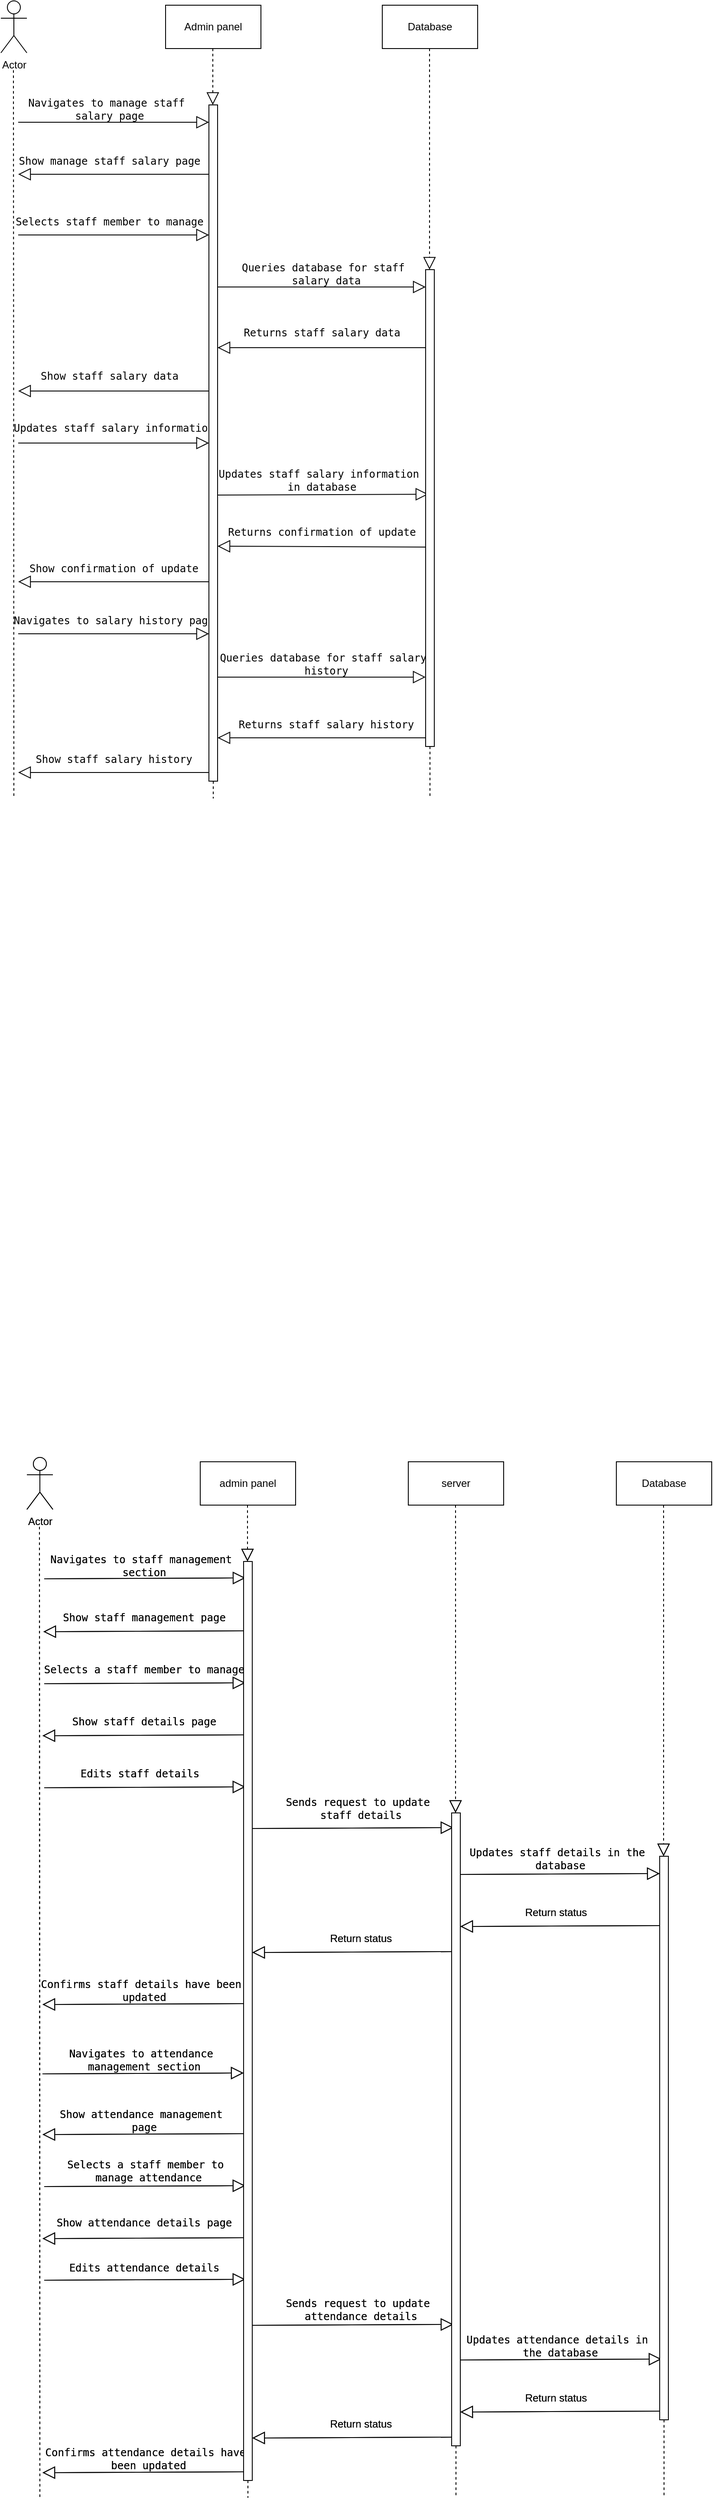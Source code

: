 <mxfile version="21.2.9" type="github">
  <diagram name="Page-1" id="ZU61pW85Vs68K8lzghGT">
    <mxGraphModel dx="955" dy="2256" grid="1" gridSize="10" guides="1" tooltips="1" connect="1" arrows="1" fold="1" page="1" pageScale="1" pageWidth="1100" pageHeight="1700" math="0" shadow="0">
      <root>
        <mxCell id="0" />
        <mxCell id="1" parent="0" />
        <mxCell id="4tsxPiN9Ej_s7Ec1uIhf-1" value="Actor" style="shape=umlActor;verticalLabelPosition=bottom;verticalAlign=top;html=1;outlineConnect=0;" vertex="1" parent="1">
          <mxGeometry x="120" y="40" width="30" height="60" as="geometry" />
        </mxCell>
        <mxCell id="4tsxPiN9Ej_s7Ec1uIhf-2" value="server" style="html=1;whiteSpace=wrap;" vertex="1" parent="1">
          <mxGeometry x="560" y="45" width="110" height="50" as="geometry" />
        </mxCell>
        <mxCell id="4tsxPiN9Ej_s7Ec1uIhf-3" value="admin panel" style="html=1;whiteSpace=wrap;" vertex="1" parent="1">
          <mxGeometry x="320" y="45" width="110" height="50" as="geometry" />
        </mxCell>
        <mxCell id="4tsxPiN9Ej_s7Ec1uIhf-4" value="" style="endArrow=none;dashed=1;endFill=0;endSize=12;html=1;rounded=0;" edge="1" parent="1">
          <mxGeometry width="160" relative="1" as="geometry">
            <mxPoint x="134.5" y="120" as="sourcePoint" />
            <mxPoint x="135" y="1240" as="targetPoint" />
          </mxGeometry>
        </mxCell>
        <mxCell id="4tsxPiN9Ej_s7Ec1uIhf-5" value="" style="endArrow=none;dashed=1;endFill=0;endSize=12;html=1;rounded=0;" edge="1" parent="1" source="4tsxPiN9Ej_s7Ec1uIhf-50">
          <mxGeometry width="160" relative="1" as="geometry">
            <mxPoint x="374.5" y="95" as="sourcePoint" />
            <mxPoint x="375" y="1240" as="targetPoint" />
          </mxGeometry>
        </mxCell>
        <mxCell id="4tsxPiN9Ej_s7Ec1uIhf-6" value="" style="endArrow=none;dashed=1;endFill=0;endSize=12;html=1;rounded=0;" edge="1" parent="1" source="4tsxPiN9Ej_s7Ec1uIhf-52">
          <mxGeometry width="160" relative="1" as="geometry">
            <mxPoint x="614.5" y="95" as="sourcePoint" />
            <mxPoint x="615" y="1240" as="targetPoint" />
          </mxGeometry>
        </mxCell>
        <mxCell id="4tsxPiN9Ej_s7Ec1uIhf-7" value="&lt;pre&gt;&lt;code class=&quot;!whitespace-pre hljs language-rust&quot;&gt;Navigates to staff management &lt;br&gt;section&lt;/code&gt;&lt;/pre&gt;" style="text;html=1;align=center;verticalAlign=middle;resizable=0;points=[];autosize=1;strokeColor=none;fillColor=none;" vertex="1" parent="1">
          <mxGeometry x="140" y="130" width="230" height="70" as="geometry" />
        </mxCell>
        <mxCell id="4tsxPiN9Ej_s7Ec1uIhf-8" value="Database" style="html=1;whiteSpace=wrap;" vertex="1" parent="1">
          <mxGeometry x="800" y="45" width="110" height="50" as="geometry" />
        </mxCell>
        <mxCell id="4tsxPiN9Ej_s7Ec1uIhf-9" value="" style="endArrow=none;dashed=1;endFill=0;endSize=12;html=1;rounded=0;" edge="1" parent="1" source="4tsxPiN9Ej_s7Ec1uIhf-54">
          <mxGeometry width="160" relative="1" as="geometry">
            <mxPoint x="854.5" y="95" as="sourcePoint" />
            <mxPoint x="855" y="1240" as="targetPoint" />
          </mxGeometry>
        </mxCell>
        <mxCell id="4tsxPiN9Ej_s7Ec1uIhf-10" value="&lt;pre&gt;&lt;code class=&quot;!whitespace-pre hljs language-rust&quot;&gt;Show staff management page&lt;/code&gt;&lt;/pre&gt;" style="text;html=1;align=center;verticalAlign=middle;resizable=0;points=[];autosize=1;strokeColor=none;fillColor=none;" vertex="1" parent="1">
          <mxGeometry x="150" y="200" width="210" height="50" as="geometry" />
        </mxCell>
        <mxCell id="4tsxPiN9Ej_s7Ec1uIhf-11" value="&lt;pre&gt;&lt;code class=&quot;!whitespace-pre hljs language-rust&quot;&gt;Selects a staff member to manage&lt;/code&gt;&lt;/pre&gt;" style="text;html=1;align=center;verticalAlign=middle;resizable=0;points=[];autosize=1;strokeColor=none;fillColor=none;" vertex="1" parent="1">
          <mxGeometry x="130" y="260" width="250" height="50" as="geometry" />
        </mxCell>
        <mxCell id="4tsxPiN9Ej_s7Ec1uIhf-12" value="&lt;pre&gt;&lt;code class=&quot;!whitespace-pre hljs language-rust&quot;&gt;Show staff details page&lt;/code&gt;&lt;/pre&gt;" style="text;html=1;align=center;verticalAlign=middle;resizable=0;points=[];autosize=1;strokeColor=none;fillColor=none;" vertex="1" parent="1">
          <mxGeometry x="165" y="320" width="180" height="50" as="geometry" />
        </mxCell>
        <mxCell id="4tsxPiN9Ej_s7Ec1uIhf-13" value="&lt;pre&gt;&lt;code class=&quot;!whitespace-pre hljs language-rust&quot;&gt;Edits staff details&lt;/code&gt;&lt;/pre&gt;" style="text;html=1;align=center;verticalAlign=middle;resizable=0;points=[];autosize=1;strokeColor=none;fillColor=none;" vertex="1" parent="1">
          <mxGeometry x="170" y="380" width="160" height="50" as="geometry" />
        </mxCell>
        <mxCell id="4tsxPiN9Ej_s7Ec1uIhf-14" value="&lt;pre&gt;&lt;code class=&quot;!whitespace-pre hljs language-rust&quot;&gt;Sends request to update &lt;br&gt;staff details&lt;/code&gt;&lt;/pre&gt;" style="text;html=1;align=center;verticalAlign=middle;resizable=0;points=[];autosize=1;strokeColor=none;fillColor=none;" vertex="1" parent="1">
          <mxGeometry x="410" y="410" width="190" height="70" as="geometry" />
        </mxCell>
        <mxCell id="4tsxPiN9Ej_s7Ec1uIhf-15" value="&lt;pre&gt;&lt;code class=&quot;!whitespace-pre hljs language-rust&quot;&gt;Updates staff details in the &lt;br&gt;database&lt;/code&gt;&lt;/pre&gt;" style="text;html=1;align=center;verticalAlign=middle;resizable=0;points=[];autosize=1;strokeColor=none;fillColor=none;" vertex="1" parent="1">
          <mxGeometry x="620" y="468" width="230" height="70" as="geometry" />
        </mxCell>
        <mxCell id="4tsxPiN9Ej_s7Ec1uIhf-16" value="&lt;div&gt;Return status&lt;/div&gt;" style="text;html=1;align=center;verticalAlign=middle;resizable=0;points=[];autosize=1;strokeColor=none;fillColor=none;" vertex="1" parent="1">
          <mxGeometry x="680" y="550" width="100" height="30" as="geometry" />
        </mxCell>
        <mxCell id="4tsxPiN9Ej_s7Ec1uIhf-17" value="Return status" style="text;html=1;align=center;verticalAlign=middle;resizable=0;points=[];autosize=1;strokeColor=none;fillColor=none;" vertex="1" parent="1">
          <mxGeometry x="455" y="580" width="100" height="30" as="geometry" />
        </mxCell>
        <mxCell id="4tsxPiN9Ej_s7Ec1uIhf-18" value="&lt;pre&gt;&lt;code class=&quot;!whitespace-pre hljs language-rust&quot;&gt;Confirms staff details have been &lt;br&gt;updated&lt;/code&gt;&lt;/pre&gt;" style="text;html=1;align=center;verticalAlign=middle;resizable=0;points=[];autosize=1;strokeColor=none;fillColor=none;" vertex="1" parent="1">
          <mxGeometry x="130" y="620" width="250" height="70" as="geometry" />
        </mxCell>
        <mxCell id="4tsxPiN9Ej_s7Ec1uIhf-19" value="&lt;pre&gt;&lt;code class=&quot;!whitespace-pre hljs language-rust&quot;&gt;Navigates to attendance &lt;br&gt;management section&lt;/code&gt;&lt;/pre&gt;" style="text;html=1;align=center;verticalAlign=middle;resizable=0;points=[];autosize=1;strokeColor=none;fillColor=none;" vertex="1" parent="1">
          <mxGeometry x="160" y="700" width="190" height="70" as="geometry" />
        </mxCell>
        <mxCell id="4tsxPiN9Ej_s7Ec1uIhf-21" value="&lt;pre&gt;&lt;code class=&quot;!whitespace-pre hljs language-rust&quot;&gt;Show attendance management &lt;br&gt;page&lt;/code&gt;&lt;/pre&gt;" style="text;html=1;align=center;verticalAlign=middle;resizable=0;points=[];autosize=1;strokeColor=none;fillColor=none;" vertex="1" parent="1">
          <mxGeometry x="150" y="770" width="210" height="70" as="geometry" />
        </mxCell>
        <mxCell id="4tsxPiN9Ej_s7Ec1uIhf-22" value="&lt;pre&gt;&lt;code class=&quot;!whitespace-pre hljs language-rust&quot;&gt;Selects a staff member to &lt;br&gt;manage attendance&lt;/code&gt;&lt;/pre&gt;" style="text;html=1;align=center;verticalAlign=middle;resizable=0;points=[];autosize=1;strokeColor=none;fillColor=none;" vertex="1" parent="1">
          <mxGeometry x="155" y="828" width="210" height="70" as="geometry" />
        </mxCell>
        <mxCell id="4tsxPiN9Ej_s7Ec1uIhf-23" value="&lt;pre&gt;&lt;code class=&quot;!whitespace-pre hljs language-rust&quot;&gt;Show attendance details page&lt;/code&gt;&lt;/pre&gt;" style="text;html=1;align=center;verticalAlign=middle;resizable=0;points=[];autosize=1;strokeColor=none;fillColor=none;" vertex="1" parent="1">
          <mxGeometry x="145" y="898" width="220" height="50" as="geometry" />
        </mxCell>
        <mxCell id="4tsxPiN9Ej_s7Ec1uIhf-24" value="&lt;pre&gt;&lt;code class=&quot;!whitespace-pre hljs language-rust&quot;&gt;Edits attendance details&lt;/code&gt;&lt;/pre&gt;" style="text;html=1;align=center;verticalAlign=middle;resizable=0;points=[];autosize=1;strokeColor=none;fillColor=none;" vertex="1" parent="1">
          <mxGeometry x="160" y="950" width="190" height="50" as="geometry" />
        </mxCell>
        <mxCell id="4tsxPiN9Ej_s7Ec1uIhf-25" value="&lt;pre&gt;&lt;code class=&quot;!whitespace-pre hljs language-rust&quot;&gt;Sends request to update &lt;br&gt;attendance details&lt;/code&gt;&lt;/pre&gt;" style="text;html=1;align=center;verticalAlign=middle;resizable=0;points=[];autosize=1;strokeColor=none;fillColor=none;" vertex="1" parent="1">
          <mxGeometry x="410" y="988" width="190" height="70" as="geometry" />
        </mxCell>
        <mxCell id="4tsxPiN9Ej_s7Ec1uIhf-26" value="&lt;pre&gt;&lt;code class=&quot;!whitespace-pre hljs language-rust&quot;&gt;Updates attendance details in &lt;br&gt;the database&lt;/code&gt;&lt;/pre&gt;" style="text;html=1;align=center;verticalAlign=middle;resizable=0;points=[];autosize=1;strokeColor=none;fillColor=none;" vertex="1" parent="1">
          <mxGeometry x="620" y="1030" width="230" height="70" as="geometry" />
        </mxCell>
        <mxCell id="4tsxPiN9Ej_s7Ec1uIhf-27" value="&lt;pre&gt;&lt;code class=&quot;!whitespace-pre hljs language-rust&quot;&gt;Confirms attendance details have &lt;br&gt;been updated&lt;/code&gt;&lt;/pre&gt;" style="text;html=1;align=center;verticalAlign=middle;resizable=0;points=[];autosize=1;strokeColor=none;fillColor=none;" vertex="1" parent="1">
          <mxGeometry x="135" y="1160" width="250" height="70" as="geometry" />
        </mxCell>
        <mxCell id="4tsxPiN9Ej_s7Ec1uIhf-28" value="Return status" style="text;html=1;align=center;verticalAlign=middle;resizable=0;points=[];autosize=1;strokeColor=none;fillColor=none;" vertex="1" parent="1">
          <mxGeometry x="680" y="1110" width="100" height="30" as="geometry" />
        </mxCell>
        <mxCell id="4tsxPiN9Ej_s7Ec1uIhf-29" value="Return status" style="text;html=1;align=center;verticalAlign=middle;resizable=0;points=[];autosize=1;strokeColor=none;fillColor=none;" vertex="1" parent="1">
          <mxGeometry x="455" y="1140" width="100" height="30" as="geometry" />
        </mxCell>
        <mxCell id="4tsxPiN9Ej_s7Ec1uIhf-30" value="" style="endArrow=block;endFill=0;endSize=12;html=1;rounded=0;entryX=1.009;entryY=0.7;entryDx=0;entryDy=0;entryPerimeter=0;" edge="1" parent="1" target="4tsxPiN9Ej_s7Ec1uIhf-7">
          <mxGeometry width="160" relative="1" as="geometry">
            <mxPoint x="140" y="180" as="sourcePoint" />
            <mxPoint x="300" y="180" as="targetPoint" />
          </mxGeometry>
        </mxCell>
        <mxCell id="4tsxPiN9Ej_s7Ec1uIhf-31" value="" style="endArrow=block;endFill=0;endSize=12;html=1;rounded=0;entryX=1.009;entryY=0.7;entryDx=0;entryDy=0;entryPerimeter=0;" edge="1" parent="1">
          <mxGeometry width="160" relative="1" as="geometry">
            <mxPoint x="371" y="240" as="sourcePoint" />
            <mxPoint x="139" y="241" as="targetPoint" />
          </mxGeometry>
        </mxCell>
        <mxCell id="4tsxPiN9Ej_s7Ec1uIhf-32" value="" style="endArrow=block;endFill=0;endSize=12;html=1;rounded=0;entryX=1.009;entryY=0.7;entryDx=0;entryDy=0;entryPerimeter=0;" edge="1" parent="1">
          <mxGeometry width="160" relative="1" as="geometry">
            <mxPoint x="140" y="301" as="sourcePoint" />
            <mxPoint x="372" y="300" as="targetPoint" />
          </mxGeometry>
        </mxCell>
        <mxCell id="4tsxPiN9Ej_s7Ec1uIhf-33" value="" style="endArrow=block;endFill=0;endSize=12;html=1;rounded=0;entryX=1.009;entryY=0.7;entryDx=0;entryDy=0;entryPerimeter=0;" edge="1" parent="1">
          <mxGeometry width="160" relative="1" as="geometry">
            <mxPoint x="370" y="360" as="sourcePoint" />
            <mxPoint x="138" y="361" as="targetPoint" />
          </mxGeometry>
        </mxCell>
        <mxCell id="4tsxPiN9Ej_s7Ec1uIhf-34" value="" style="endArrow=block;endFill=0;endSize=12;html=1;rounded=0;entryX=1.009;entryY=0.7;entryDx=0;entryDy=0;entryPerimeter=0;" edge="1" parent="1">
          <mxGeometry width="160" relative="1" as="geometry">
            <mxPoint x="140" y="421" as="sourcePoint" />
            <mxPoint x="372" y="420" as="targetPoint" />
          </mxGeometry>
        </mxCell>
        <mxCell id="4tsxPiN9Ej_s7Ec1uIhf-35" value="" style="endArrow=block;endFill=0;endSize=12;html=1;rounded=0;entryX=1.009;entryY=0.7;entryDx=0;entryDy=0;entryPerimeter=0;" edge="1" parent="1">
          <mxGeometry width="160" relative="1" as="geometry">
            <mxPoint x="380" y="468" as="sourcePoint" />
            <mxPoint x="612" y="467" as="targetPoint" />
          </mxGeometry>
        </mxCell>
        <mxCell id="4tsxPiN9Ej_s7Ec1uIhf-36" value="" style="endArrow=block;endFill=0;endSize=12;html=1;rounded=0;entryX=1.009;entryY=0.7;entryDx=0;entryDy=0;entryPerimeter=0;" edge="1" parent="1">
          <mxGeometry width="160" relative="1" as="geometry">
            <mxPoint x="618" y="521" as="sourcePoint" />
            <mxPoint x="850" y="520" as="targetPoint" />
          </mxGeometry>
        </mxCell>
        <mxCell id="4tsxPiN9Ej_s7Ec1uIhf-37" value="" style="endArrow=block;endFill=0;endSize=12;html=1;rounded=0;entryX=1.009;entryY=0.7;entryDx=0;entryDy=0;entryPerimeter=0;" edge="1" parent="1">
          <mxGeometry width="160" relative="1" as="geometry">
            <mxPoint x="852" y="580" as="sourcePoint" />
            <mxPoint x="620" y="581" as="targetPoint" />
          </mxGeometry>
        </mxCell>
        <mxCell id="4tsxPiN9Ej_s7Ec1uIhf-38" value="" style="endArrow=block;endFill=0;endSize=12;html=1;rounded=0;entryX=1.009;entryY=0.7;entryDx=0;entryDy=0;entryPerimeter=0;" edge="1" parent="1">
          <mxGeometry width="160" relative="1" as="geometry">
            <mxPoint x="612" y="610" as="sourcePoint" />
            <mxPoint x="380" y="611" as="targetPoint" />
          </mxGeometry>
        </mxCell>
        <mxCell id="4tsxPiN9Ej_s7Ec1uIhf-39" value="" style="endArrow=block;endFill=0;endSize=12;html=1;rounded=0;entryX=1.009;entryY=0.7;entryDx=0;entryDy=0;entryPerimeter=0;" edge="1" parent="1">
          <mxGeometry width="160" relative="1" as="geometry">
            <mxPoint x="370" y="670" as="sourcePoint" />
            <mxPoint x="138" y="671" as="targetPoint" />
          </mxGeometry>
        </mxCell>
        <mxCell id="4tsxPiN9Ej_s7Ec1uIhf-40" value="" style="endArrow=block;endFill=0;endSize=12;html=1;rounded=0;entryX=1.009;entryY=0.7;entryDx=0;entryDy=0;entryPerimeter=0;" edge="1" parent="1">
          <mxGeometry width="160" relative="1" as="geometry">
            <mxPoint x="138" y="751" as="sourcePoint" />
            <mxPoint x="370" y="750" as="targetPoint" />
          </mxGeometry>
        </mxCell>
        <mxCell id="4tsxPiN9Ej_s7Ec1uIhf-41" value="" style="endArrow=block;endFill=0;endSize=12;html=1;rounded=0;entryX=1.009;entryY=0.7;entryDx=0;entryDy=0;entryPerimeter=0;" edge="1" parent="1">
          <mxGeometry width="160" relative="1" as="geometry">
            <mxPoint x="370" y="820" as="sourcePoint" />
            <mxPoint x="138" y="821" as="targetPoint" />
          </mxGeometry>
        </mxCell>
        <mxCell id="4tsxPiN9Ej_s7Ec1uIhf-42" value="" style="endArrow=block;endFill=0;endSize=12;html=1;rounded=0;entryX=1.009;entryY=0.7;entryDx=0;entryDy=0;entryPerimeter=0;" edge="1" parent="1">
          <mxGeometry width="160" relative="1" as="geometry">
            <mxPoint x="140" y="881" as="sourcePoint" />
            <mxPoint x="372" y="880" as="targetPoint" />
          </mxGeometry>
        </mxCell>
        <mxCell id="4tsxPiN9Ej_s7Ec1uIhf-43" value="" style="endArrow=block;endFill=0;endSize=12;html=1;rounded=0;entryX=1.009;entryY=0.7;entryDx=0;entryDy=0;entryPerimeter=0;" edge="1" parent="1">
          <mxGeometry width="160" relative="1" as="geometry">
            <mxPoint x="370" y="940" as="sourcePoint" />
            <mxPoint x="138" y="941" as="targetPoint" />
          </mxGeometry>
        </mxCell>
        <mxCell id="4tsxPiN9Ej_s7Ec1uIhf-44" value="" style="endArrow=block;endFill=0;endSize=12;html=1;rounded=0;entryX=1.009;entryY=0.7;entryDx=0;entryDy=0;entryPerimeter=0;" edge="1" parent="1">
          <mxGeometry width="160" relative="1" as="geometry">
            <mxPoint x="140" y="989" as="sourcePoint" />
            <mxPoint x="372" y="988" as="targetPoint" />
          </mxGeometry>
        </mxCell>
        <mxCell id="4tsxPiN9Ej_s7Ec1uIhf-45" value="" style="endArrow=block;endFill=0;endSize=12;html=1;rounded=0;entryX=1.009;entryY=0.7;entryDx=0;entryDy=0;entryPerimeter=0;" edge="1" parent="1">
          <mxGeometry width="160" relative="1" as="geometry">
            <mxPoint x="380" y="1041" as="sourcePoint" />
            <mxPoint x="612" y="1040" as="targetPoint" />
          </mxGeometry>
        </mxCell>
        <mxCell id="4tsxPiN9Ej_s7Ec1uIhf-46" value="" style="endArrow=block;endFill=0;endSize=12;html=1;rounded=0;entryX=1.009;entryY=0.7;entryDx=0;entryDy=0;entryPerimeter=0;" edge="1" parent="1">
          <mxGeometry width="160" relative="1" as="geometry">
            <mxPoint x="620" y="1081" as="sourcePoint" />
            <mxPoint x="852" y="1080" as="targetPoint" />
          </mxGeometry>
        </mxCell>
        <mxCell id="4tsxPiN9Ej_s7Ec1uIhf-47" value="" style="endArrow=block;endFill=0;endSize=12;html=1;rounded=0;entryX=1.009;entryY=0.7;entryDx=0;entryDy=0;entryPerimeter=0;" edge="1" parent="1">
          <mxGeometry width="160" relative="1" as="geometry">
            <mxPoint x="852" y="1140" as="sourcePoint" />
            <mxPoint x="620" y="1141" as="targetPoint" />
          </mxGeometry>
        </mxCell>
        <mxCell id="4tsxPiN9Ej_s7Ec1uIhf-48" value="" style="endArrow=block;endFill=0;endSize=12;html=1;rounded=0;entryX=1.009;entryY=0.7;entryDx=0;entryDy=0;entryPerimeter=0;" edge="1" parent="1">
          <mxGeometry width="160" relative="1" as="geometry">
            <mxPoint x="612" y="1170" as="sourcePoint" />
            <mxPoint x="380" y="1171" as="targetPoint" />
          </mxGeometry>
        </mxCell>
        <mxCell id="4tsxPiN9Ej_s7Ec1uIhf-49" value="" style="endArrow=block;endFill=0;endSize=12;html=1;rounded=0;entryX=1.009;entryY=0.7;entryDx=0;entryDy=0;entryPerimeter=0;" edge="1" parent="1">
          <mxGeometry width="160" relative="1" as="geometry">
            <mxPoint x="370" y="1210" as="sourcePoint" />
            <mxPoint x="138" y="1211" as="targetPoint" />
          </mxGeometry>
        </mxCell>
        <mxCell id="4tsxPiN9Ej_s7Ec1uIhf-51" value="" style="endArrow=block;dashed=1;endFill=0;endSize=12;html=1;rounded=0;" edge="1" parent="1" target="4tsxPiN9Ej_s7Ec1uIhf-50">
          <mxGeometry width="160" relative="1" as="geometry">
            <mxPoint x="374.5" y="95" as="sourcePoint" />
            <mxPoint x="375" y="1240" as="targetPoint" />
          </mxGeometry>
        </mxCell>
        <mxCell id="4tsxPiN9Ej_s7Ec1uIhf-50" value="" style="html=1;points=[];perimeter=orthogonalPerimeter;outlineConnect=0;targetShapes=umlLifeline;portConstraint=eastwest;newEdgeStyle={&quot;edgeStyle&quot;:&quot;elbowEdgeStyle&quot;,&quot;elbow&quot;:&quot;vertical&quot;,&quot;curved&quot;:0,&quot;rounded&quot;:0};" vertex="1" parent="1">
          <mxGeometry x="370" y="160" width="10" height="1060" as="geometry" />
        </mxCell>
        <mxCell id="4tsxPiN9Ej_s7Ec1uIhf-53" value="" style="endArrow=block;dashed=1;endFill=0;endSize=12;html=1;rounded=0;" edge="1" parent="1" target="4tsxPiN9Ej_s7Ec1uIhf-52">
          <mxGeometry width="160" relative="1" as="geometry">
            <mxPoint x="614.5" y="95" as="sourcePoint" />
            <mxPoint x="615" y="1240" as="targetPoint" />
          </mxGeometry>
        </mxCell>
        <mxCell id="4tsxPiN9Ej_s7Ec1uIhf-52" value="" style="html=1;points=[];perimeter=orthogonalPerimeter;outlineConnect=0;targetShapes=umlLifeline;portConstraint=eastwest;newEdgeStyle={&quot;edgeStyle&quot;:&quot;elbowEdgeStyle&quot;,&quot;elbow&quot;:&quot;vertical&quot;,&quot;curved&quot;:0,&quot;rounded&quot;:0};" vertex="1" parent="1">
          <mxGeometry x="610" y="450" width="10" height="730" as="geometry" />
        </mxCell>
        <mxCell id="4tsxPiN9Ej_s7Ec1uIhf-55" value="" style="endArrow=block;dashed=1;endFill=0;endSize=12;html=1;rounded=0;" edge="1" parent="1" target="4tsxPiN9Ej_s7Ec1uIhf-54">
          <mxGeometry width="160" relative="1" as="geometry">
            <mxPoint x="854.5" y="95" as="sourcePoint" />
            <mxPoint x="855" y="1240" as="targetPoint" />
          </mxGeometry>
        </mxCell>
        <mxCell id="4tsxPiN9Ej_s7Ec1uIhf-54" value="" style="html=1;points=[];perimeter=orthogonalPerimeter;outlineConnect=0;targetShapes=umlLifeline;portConstraint=eastwest;newEdgeStyle={&quot;edgeStyle&quot;:&quot;elbowEdgeStyle&quot;,&quot;elbow&quot;:&quot;vertical&quot;,&quot;curved&quot;:0,&quot;rounded&quot;:0};" vertex="1" parent="1">
          <mxGeometry x="850" y="500" width="10" height="650" as="geometry" />
        </mxCell>
        <mxCell id="4tsxPiN9Ej_s7Ec1uIhf-56" value="Actor" style="shape=umlActor;verticalLabelPosition=bottom;verticalAlign=top;html=1;outlineConnect=0;" vertex="1" parent="1">
          <mxGeometry x="90" y="-1640" width="30" height="60" as="geometry" />
        </mxCell>
        <mxCell id="4tsxPiN9Ej_s7Ec1uIhf-59" value="" style="endArrow=none;dashed=1;endFill=0;endSize=12;html=1;rounded=0;" edge="1" parent="1">
          <mxGeometry width="160" relative="1" as="geometry">
            <mxPoint x="104.5" y="-1560" as="sourcePoint" />
            <mxPoint x="105" y="-720" as="targetPoint" />
          </mxGeometry>
        </mxCell>
        <mxCell id="4tsxPiN9Ej_s7Ec1uIhf-60" value="Database" style="html=1;whiteSpace=wrap;" vertex="1" parent="1">
          <mxGeometry x="530" y="-1635" width="110" height="50" as="geometry" />
        </mxCell>
        <mxCell id="4tsxPiN9Ej_s7Ec1uIhf-61" value="Admin panel" style="html=1;whiteSpace=wrap;" vertex="1" parent="1">
          <mxGeometry x="280" y="-1635" width="110" height="50" as="geometry" />
        </mxCell>
        <mxCell id="4tsxPiN9Ej_s7Ec1uIhf-62" value="" style="endArrow=none;dashed=1;endFill=0;endSize=12;html=1;rounded=0;" edge="1" parent="1" source="4tsxPiN9Ej_s7Ec1uIhf-93">
          <mxGeometry width="160" relative="1" as="geometry">
            <mxPoint x="334.5" y="-1585" as="sourcePoint" />
            <mxPoint x="335" y="-720" as="targetPoint" />
          </mxGeometry>
        </mxCell>
        <mxCell id="4tsxPiN9Ej_s7Ec1uIhf-63" value="" style="endArrow=none;dashed=1;endFill=0;endSize=12;html=1;rounded=0;" edge="1" parent="1" source="4tsxPiN9Ej_s7Ec1uIhf-95">
          <mxGeometry width="160" relative="1" as="geometry">
            <mxPoint x="584.5" y="-1585" as="sourcePoint" />
            <mxPoint x="585" y="-720" as="targetPoint" />
          </mxGeometry>
        </mxCell>
        <mxCell id="4tsxPiN9Ej_s7Ec1uIhf-64" value="&lt;pre&gt;&lt;code class=&quot;!whitespace-pre hljs language-rust&quot;&gt;Navigates to manage staff &lt;br&gt;salary page&lt;/code&gt;&lt;/pre&gt;" style="text;html=1;align=center;verticalAlign=middle;resizable=0;points=[];autosize=1;strokeColor=none;fillColor=none;" vertex="1" parent="1">
          <mxGeometry x="110" y="-1550" width="210" height="70" as="geometry" />
        </mxCell>
        <mxCell id="4tsxPiN9Ej_s7Ec1uIhf-65" value="&lt;pre&gt;&lt;code class=&quot;!whitespace-pre hljs language-rust&quot;&gt;Show manage staff salary page&lt;/code&gt;&lt;/pre&gt;" style="text;html=1;align=center;verticalAlign=middle;resizable=0;points=[];autosize=1;strokeColor=none;fillColor=none;" vertex="1" parent="1">
          <mxGeometry x="100" y="-1480" width="230" height="50" as="geometry" />
        </mxCell>
        <mxCell id="4tsxPiN9Ej_s7Ec1uIhf-66" value="&lt;pre&gt;&lt;code class=&quot;!whitespace-pre hljs language-rust&quot;&gt;Selects staff member to manage&lt;/code&gt;&lt;/pre&gt;" style="text;html=1;align=center;verticalAlign=middle;resizable=0;points=[];autosize=1;strokeColor=none;fillColor=none;" vertex="1" parent="1">
          <mxGeometry x="100" y="-1410" width="230" height="50" as="geometry" />
        </mxCell>
        <mxCell id="4tsxPiN9Ej_s7Ec1uIhf-67" value="&lt;pre&gt;&lt;code class=&quot;!whitespace-pre hljs language-rust&quot;&gt;Queries database for &lt;span class=&quot;hljs-title class_&quot;&gt;staff&lt;/span&gt; &lt;br&gt;salary data&lt;/code&gt;&lt;/pre&gt;" style="text;html=1;align=center;verticalAlign=middle;resizable=0;points=[];autosize=1;strokeColor=none;fillColor=none;" vertex="1" parent="1">
          <mxGeometry x="360" y="-1360" width="210" height="70" as="geometry" />
        </mxCell>
        <mxCell id="4tsxPiN9Ej_s7Ec1uIhf-68" value="&lt;pre&gt;&lt;code class=&quot;!whitespace-pre hljs language-rust&quot;&gt;Returns staff salary data&lt;/code&gt;&lt;/pre&gt;" style="text;html=1;align=center;verticalAlign=middle;resizable=0;points=[];autosize=1;strokeColor=none;fillColor=none;" vertex="1" parent="1">
          <mxGeometry x="360" y="-1282" width="200" height="50" as="geometry" />
        </mxCell>
        <mxCell id="4tsxPiN9Ej_s7Ec1uIhf-69" value="&lt;pre&gt;&lt;code class=&quot;!whitespace-pre hljs language-rust&quot;&gt;Show staff salary data&lt;/code&gt;&lt;/pre&gt;" style="text;html=1;align=center;verticalAlign=middle;resizable=0;points=[];autosize=1;strokeColor=none;fillColor=none;" vertex="1" parent="1">
          <mxGeometry x="125" y="-1232" width="180" height="50" as="geometry" />
        </mxCell>
        <mxCell id="4tsxPiN9Ej_s7Ec1uIhf-70" value="&lt;pre&gt;&lt;code class=&quot;!whitespace-pre hljs language-rust&quot;&gt;Updates staff salary information&lt;/code&gt;&lt;/pre&gt;" style="text;html=1;align=center;verticalAlign=middle;resizable=0;points=[];autosize=1;strokeColor=none;fillColor=none;" vertex="1" parent="1">
          <mxGeometry x="95" y="-1172" width="250" height="50" as="geometry" />
        </mxCell>
        <mxCell id="4tsxPiN9Ej_s7Ec1uIhf-71" value="&lt;pre&gt;&lt;code class=&quot;!whitespace-pre hljs language-rust&quot;&gt;Updates staff salary information &lt;br&gt;in database&lt;/code&gt;&lt;/pre&gt;" style="text;html=1;align=center;verticalAlign=middle;resizable=0;points=[];autosize=1;strokeColor=none;fillColor=none;" vertex="1" parent="1">
          <mxGeometry x="335" y="-1122" width="250" height="70" as="geometry" />
        </mxCell>
        <mxCell id="4tsxPiN9Ej_s7Ec1uIhf-72" value="&lt;pre&gt;&lt;code class=&quot;!whitespace-pre hljs language-rust&quot;&gt;Returns confirmation of update&lt;/code&gt;&lt;/pre&gt;" style="text;html=1;align=center;verticalAlign=middle;resizable=0;points=[];autosize=1;strokeColor=none;fillColor=none;" vertex="1" parent="1">
          <mxGeometry x="345" y="-1052" width="230" height="50" as="geometry" />
        </mxCell>
        <mxCell id="4tsxPiN9Ej_s7Ec1uIhf-73" value="&lt;pre&gt;&lt;code class=&quot;!whitespace-pre hljs language-rust&quot;&gt;Show confirmation of update&lt;/code&gt;&lt;/pre&gt;" style="text;html=1;align=center;verticalAlign=middle;resizable=0;points=[];autosize=1;strokeColor=none;fillColor=none;" vertex="1" parent="1">
          <mxGeometry x="115" y="-1010" width="210" height="50" as="geometry" />
        </mxCell>
        <mxCell id="4tsxPiN9Ej_s7Ec1uIhf-74" value="&lt;pre&gt;&lt;code class=&quot;!whitespace-pre hljs language-rust&quot;&gt;Navigates to salary history page&lt;/code&gt;&lt;/pre&gt;" style="text;html=1;align=center;verticalAlign=middle;resizable=0;points=[];autosize=1;strokeColor=none;fillColor=none;" vertex="1" parent="1">
          <mxGeometry x="95" y="-950" width="250" height="50" as="geometry" />
        </mxCell>
        <mxCell id="4tsxPiN9Ej_s7Ec1uIhf-75" value="&lt;pre&gt;&lt;code class=&quot;!whitespace-pre hljs language-rust&quot;&gt;Queries database for &lt;span class=&quot;hljs-title class_&quot;&gt;staff&lt;/span&gt; salary &lt;br&gt;history&lt;/code&gt;&lt;/pre&gt;" style="text;html=1;align=center;verticalAlign=middle;resizable=0;points=[];autosize=1;strokeColor=none;fillColor=none;" vertex="1" parent="1">
          <mxGeometry x="335" y="-910" width="260" height="70" as="geometry" />
        </mxCell>
        <mxCell id="4tsxPiN9Ej_s7Ec1uIhf-76" value="&lt;pre&gt;&lt;code class=&quot;!whitespace-pre hljs language-rust&quot;&gt;Returns staff salary history&lt;/code&gt;&lt;/pre&gt;" style="text;html=1;align=center;verticalAlign=middle;resizable=0;points=[];autosize=1;strokeColor=none;fillColor=none;" vertex="1" parent="1">
          <mxGeometry x="355" y="-830" width="220" height="50" as="geometry" />
        </mxCell>
        <mxCell id="4tsxPiN9Ej_s7Ec1uIhf-77" value="&lt;pre&gt;&lt;code class=&quot;!whitespace-pre hljs language-rust&quot;&gt;Show staff salary history&lt;/code&gt;&lt;/pre&gt;" style="text;html=1;align=center;verticalAlign=middle;resizable=0;points=[];autosize=1;strokeColor=none;fillColor=none;" vertex="1" parent="1">
          <mxGeometry x="120" y="-790" width="200" height="50" as="geometry" />
        </mxCell>
        <mxCell id="4tsxPiN9Ej_s7Ec1uIhf-78" value="" style="endArrow=block;endFill=0;endSize=12;html=1;rounded=0;" edge="1" parent="1">
          <mxGeometry width="160" relative="1" as="geometry">
            <mxPoint x="110" y="-1500" as="sourcePoint" />
            <mxPoint x="330" y="-1500" as="targetPoint" />
          </mxGeometry>
        </mxCell>
        <mxCell id="4tsxPiN9Ej_s7Ec1uIhf-79" value="" style="endArrow=block;endFill=0;endSize=12;html=1;rounded=0;" edge="1" parent="1">
          <mxGeometry width="160" relative="1" as="geometry">
            <mxPoint x="330" y="-1440" as="sourcePoint" />
            <mxPoint x="110" y="-1440" as="targetPoint" />
          </mxGeometry>
        </mxCell>
        <mxCell id="4tsxPiN9Ej_s7Ec1uIhf-80" value="" style="endArrow=block;endFill=0;endSize=12;html=1;rounded=0;" edge="1" parent="1">
          <mxGeometry width="160" relative="1" as="geometry">
            <mxPoint x="110" y="-1370" as="sourcePoint" />
            <mxPoint x="330" y="-1370" as="targetPoint" />
          </mxGeometry>
        </mxCell>
        <mxCell id="4tsxPiN9Ej_s7Ec1uIhf-81" value="" style="endArrow=block;endFill=0;endSize=12;html=1;rounded=0;" edge="1" parent="1">
          <mxGeometry width="160" relative="1" as="geometry">
            <mxPoint x="340" y="-1310" as="sourcePoint" />
            <mxPoint x="580" y="-1310" as="targetPoint" />
          </mxGeometry>
        </mxCell>
        <mxCell id="4tsxPiN9Ej_s7Ec1uIhf-82" value="" style="endArrow=block;endFill=0;endSize=12;html=1;rounded=0;" edge="1" parent="1">
          <mxGeometry width="160" relative="1" as="geometry">
            <mxPoint x="580" y="-1240" as="sourcePoint" />
            <mxPoint x="340" y="-1240" as="targetPoint" />
          </mxGeometry>
        </mxCell>
        <mxCell id="4tsxPiN9Ej_s7Ec1uIhf-83" value="" style="endArrow=block;endFill=0;endSize=12;html=1;rounded=0;" edge="1" parent="1">
          <mxGeometry width="160" relative="1" as="geometry">
            <mxPoint x="330" y="-1190" as="sourcePoint" />
            <mxPoint x="110" y="-1190" as="targetPoint" />
          </mxGeometry>
        </mxCell>
        <mxCell id="4tsxPiN9Ej_s7Ec1uIhf-84" value="" style="endArrow=block;endFill=0;endSize=12;html=1;rounded=0;" edge="1" parent="1">
          <mxGeometry width="160" relative="1" as="geometry">
            <mxPoint x="110" y="-1130" as="sourcePoint" />
            <mxPoint x="330" y="-1130" as="targetPoint" />
          </mxGeometry>
        </mxCell>
        <mxCell id="4tsxPiN9Ej_s7Ec1uIhf-85" value="" style="endArrow=block;endFill=0;endSize=12;html=1;rounded=0;entryX=0.992;entryY=0.729;entryDx=0;entryDy=0;entryPerimeter=0;" edge="1" parent="1" target="4tsxPiN9Ej_s7Ec1uIhf-71">
          <mxGeometry width="160" relative="1" as="geometry">
            <mxPoint x="340" y="-1070" as="sourcePoint" />
            <mxPoint x="560" y="-1070" as="targetPoint" />
          </mxGeometry>
        </mxCell>
        <mxCell id="4tsxPiN9Ej_s7Ec1uIhf-86" value="" style="endArrow=block;endFill=0;endSize=12;html=1;rounded=0;" edge="1" parent="1">
          <mxGeometry width="160" relative="1" as="geometry">
            <mxPoint x="580" y="-1010" as="sourcePoint" />
            <mxPoint x="340" y="-1011" as="targetPoint" />
          </mxGeometry>
        </mxCell>
        <mxCell id="4tsxPiN9Ej_s7Ec1uIhf-88" value="" style="endArrow=block;endFill=0;endSize=12;html=1;rounded=0;" edge="1" parent="1">
          <mxGeometry width="160" relative="1" as="geometry">
            <mxPoint x="330" y="-970" as="sourcePoint" />
            <mxPoint x="110" y="-970" as="targetPoint" />
          </mxGeometry>
        </mxCell>
        <mxCell id="4tsxPiN9Ej_s7Ec1uIhf-89" value="" style="endArrow=block;endFill=0;endSize=12;html=1;rounded=0;" edge="1" parent="1">
          <mxGeometry width="160" relative="1" as="geometry">
            <mxPoint x="110" y="-910" as="sourcePoint" />
            <mxPoint x="330" y="-910" as="targetPoint" />
          </mxGeometry>
        </mxCell>
        <mxCell id="4tsxPiN9Ej_s7Ec1uIhf-90" value="" style="endArrow=block;endFill=0;endSize=12;html=1;rounded=0;entryX=0.942;entryY=0.714;entryDx=0;entryDy=0;entryPerimeter=0;" edge="1" parent="1" target="4tsxPiN9Ej_s7Ec1uIhf-75">
          <mxGeometry width="160" relative="1" as="geometry">
            <mxPoint x="340" y="-860" as="sourcePoint" />
            <mxPoint x="560" y="-860" as="targetPoint" />
          </mxGeometry>
        </mxCell>
        <mxCell id="4tsxPiN9Ej_s7Ec1uIhf-91" value="" style="endArrow=block;endFill=0;endSize=12;html=1;rounded=0;" edge="1" parent="1">
          <mxGeometry width="160" relative="1" as="geometry">
            <mxPoint x="580" y="-790" as="sourcePoint" />
            <mxPoint x="340" y="-790" as="targetPoint" />
          </mxGeometry>
        </mxCell>
        <mxCell id="4tsxPiN9Ej_s7Ec1uIhf-92" value="" style="endArrow=block;endFill=0;endSize=12;html=1;rounded=0;" edge="1" parent="1">
          <mxGeometry width="160" relative="1" as="geometry">
            <mxPoint x="330" y="-750" as="sourcePoint" />
            <mxPoint x="110" y="-750" as="targetPoint" />
          </mxGeometry>
        </mxCell>
        <mxCell id="4tsxPiN9Ej_s7Ec1uIhf-94" value="" style="endArrow=block;dashed=1;endFill=0;endSize=12;html=1;rounded=0;" edge="1" parent="1" target="4tsxPiN9Ej_s7Ec1uIhf-93">
          <mxGeometry width="160" relative="1" as="geometry">
            <mxPoint x="334.5" y="-1585" as="sourcePoint" />
            <mxPoint x="335" y="-720" as="targetPoint" />
          </mxGeometry>
        </mxCell>
        <mxCell id="4tsxPiN9Ej_s7Ec1uIhf-93" value="" style="html=1;points=[];perimeter=orthogonalPerimeter;outlineConnect=0;targetShapes=umlLifeline;portConstraint=eastwest;newEdgeStyle={&quot;edgeStyle&quot;:&quot;elbowEdgeStyle&quot;,&quot;elbow&quot;:&quot;vertical&quot;,&quot;curved&quot;:0,&quot;rounded&quot;:0};" vertex="1" parent="1">
          <mxGeometry x="330" y="-1520" width="10" height="780" as="geometry" />
        </mxCell>
        <mxCell id="4tsxPiN9Ej_s7Ec1uIhf-96" value="" style="endArrow=block;dashed=1;endFill=0;endSize=12;html=1;rounded=0;" edge="1" parent="1" target="4tsxPiN9Ej_s7Ec1uIhf-95">
          <mxGeometry width="160" relative="1" as="geometry">
            <mxPoint x="584.5" y="-1585" as="sourcePoint" />
            <mxPoint x="585" y="-720" as="targetPoint" />
          </mxGeometry>
        </mxCell>
        <mxCell id="4tsxPiN9Ej_s7Ec1uIhf-95" value="" style="html=1;points=[];perimeter=orthogonalPerimeter;outlineConnect=0;targetShapes=umlLifeline;portConstraint=eastwest;newEdgeStyle={&quot;edgeStyle&quot;:&quot;elbowEdgeStyle&quot;,&quot;elbow&quot;:&quot;vertical&quot;,&quot;curved&quot;:0,&quot;rounded&quot;:0};" vertex="1" parent="1">
          <mxGeometry x="580" y="-1330" width="10" height="550" as="geometry" />
        </mxCell>
        <mxCell id="4tsxPiN9Ej_s7Ec1uIhf-97" value="Actor" style="shape=umlActor;verticalLabelPosition=bottom;verticalAlign=top;html=1;outlineConnect=0;" vertex="1" parent="1">
          <mxGeometry x="120" y="40" width="30" height="60" as="geometry" />
        </mxCell>
        <mxCell id="4tsxPiN9Ej_s7Ec1uIhf-98" value="server" style="html=1;whiteSpace=wrap;" vertex="1" parent="1">
          <mxGeometry x="560" y="45" width="110" height="50" as="geometry" />
        </mxCell>
        <mxCell id="4tsxPiN9Ej_s7Ec1uIhf-99" value="admin panel" style="html=1;whiteSpace=wrap;" vertex="1" parent="1">
          <mxGeometry x="320" y="45" width="110" height="50" as="geometry" />
        </mxCell>
        <mxCell id="4tsxPiN9Ej_s7Ec1uIhf-100" value="" style="endArrow=none;dashed=1;endFill=0;endSize=12;html=1;rounded=0;" edge="1" parent="1">
          <mxGeometry width="160" relative="1" as="geometry">
            <mxPoint x="134.5" y="120" as="sourcePoint" />
            <mxPoint x="135" y="1240" as="targetPoint" />
          </mxGeometry>
        </mxCell>
        <mxCell id="4tsxPiN9Ej_s7Ec1uIhf-101" value="" style="endArrow=none;dashed=1;endFill=0;endSize=12;html=1;rounded=0;" edge="1" parent="1" source="4tsxPiN9Ej_s7Ec1uIhf-146">
          <mxGeometry width="160" relative="1" as="geometry">
            <mxPoint x="374.5" y="95" as="sourcePoint" />
            <mxPoint x="375" y="1240" as="targetPoint" />
          </mxGeometry>
        </mxCell>
        <mxCell id="4tsxPiN9Ej_s7Ec1uIhf-102" value="" style="endArrow=none;dashed=1;endFill=0;endSize=12;html=1;rounded=0;" edge="1" parent="1" source="4tsxPiN9Ej_s7Ec1uIhf-148">
          <mxGeometry width="160" relative="1" as="geometry">
            <mxPoint x="614.5" y="95" as="sourcePoint" />
            <mxPoint x="615" y="1240" as="targetPoint" />
          </mxGeometry>
        </mxCell>
        <mxCell id="4tsxPiN9Ej_s7Ec1uIhf-103" value="&lt;pre&gt;&lt;code class=&quot;!whitespace-pre hljs language-rust&quot;&gt;Navigates to staff management &lt;br&gt;section&lt;/code&gt;&lt;/pre&gt;" style="text;html=1;align=center;verticalAlign=middle;resizable=0;points=[];autosize=1;strokeColor=none;fillColor=none;" vertex="1" parent="1">
          <mxGeometry x="140" y="130" width="230" height="70" as="geometry" />
        </mxCell>
        <mxCell id="4tsxPiN9Ej_s7Ec1uIhf-104" value="Database" style="html=1;whiteSpace=wrap;" vertex="1" parent="1">
          <mxGeometry x="800" y="45" width="110" height="50" as="geometry" />
        </mxCell>
        <mxCell id="4tsxPiN9Ej_s7Ec1uIhf-105" value="" style="endArrow=none;dashed=1;endFill=0;endSize=12;html=1;rounded=0;" edge="1" parent="1" source="4tsxPiN9Ej_s7Ec1uIhf-150">
          <mxGeometry width="160" relative="1" as="geometry">
            <mxPoint x="854.5" y="95" as="sourcePoint" />
            <mxPoint x="855" y="1240" as="targetPoint" />
          </mxGeometry>
        </mxCell>
        <mxCell id="4tsxPiN9Ej_s7Ec1uIhf-106" value="&lt;pre&gt;&lt;code class=&quot;!whitespace-pre hljs language-rust&quot;&gt;Show staff management page&lt;/code&gt;&lt;/pre&gt;" style="text;html=1;align=center;verticalAlign=middle;resizable=0;points=[];autosize=1;strokeColor=none;fillColor=none;" vertex="1" parent="1">
          <mxGeometry x="150" y="200" width="210" height="50" as="geometry" />
        </mxCell>
        <mxCell id="4tsxPiN9Ej_s7Ec1uIhf-107" value="&lt;pre&gt;&lt;code class=&quot;!whitespace-pre hljs language-rust&quot;&gt;Selects a staff member to manage&lt;/code&gt;&lt;/pre&gt;" style="text;html=1;align=center;verticalAlign=middle;resizable=0;points=[];autosize=1;strokeColor=none;fillColor=none;" vertex="1" parent="1">
          <mxGeometry x="130" y="260" width="250" height="50" as="geometry" />
        </mxCell>
        <mxCell id="4tsxPiN9Ej_s7Ec1uIhf-108" value="&lt;pre&gt;&lt;code class=&quot;!whitespace-pre hljs language-rust&quot;&gt;Show staff details page&lt;/code&gt;&lt;/pre&gt;" style="text;html=1;align=center;verticalAlign=middle;resizable=0;points=[];autosize=1;strokeColor=none;fillColor=none;" vertex="1" parent="1">
          <mxGeometry x="165" y="320" width="180" height="50" as="geometry" />
        </mxCell>
        <mxCell id="4tsxPiN9Ej_s7Ec1uIhf-109" value="&lt;pre&gt;&lt;code class=&quot;!whitespace-pre hljs language-rust&quot;&gt;Edits staff details&lt;/code&gt;&lt;/pre&gt;" style="text;html=1;align=center;verticalAlign=middle;resizable=0;points=[];autosize=1;strokeColor=none;fillColor=none;" vertex="1" parent="1">
          <mxGeometry x="170" y="380" width="160" height="50" as="geometry" />
        </mxCell>
        <mxCell id="4tsxPiN9Ej_s7Ec1uIhf-110" value="&lt;pre&gt;&lt;code class=&quot;!whitespace-pre hljs language-rust&quot;&gt;Sends request to update &lt;br&gt;staff details&lt;/code&gt;&lt;/pre&gt;" style="text;html=1;align=center;verticalAlign=middle;resizable=0;points=[];autosize=1;strokeColor=none;fillColor=none;" vertex="1" parent="1">
          <mxGeometry x="410" y="410" width="190" height="70" as="geometry" />
        </mxCell>
        <mxCell id="4tsxPiN9Ej_s7Ec1uIhf-111" value="&lt;pre&gt;&lt;code class=&quot;!whitespace-pre hljs language-rust&quot;&gt;Updates staff details in the &lt;br&gt;database&lt;/code&gt;&lt;/pre&gt;" style="text;html=1;align=center;verticalAlign=middle;resizable=0;points=[];autosize=1;strokeColor=none;fillColor=none;" vertex="1" parent="1">
          <mxGeometry x="620" y="468" width="230" height="70" as="geometry" />
        </mxCell>
        <mxCell id="4tsxPiN9Ej_s7Ec1uIhf-112" value="&lt;div&gt;Return status&lt;/div&gt;" style="text;html=1;align=center;verticalAlign=middle;resizable=0;points=[];autosize=1;strokeColor=none;fillColor=none;" vertex="1" parent="1">
          <mxGeometry x="680" y="550" width="100" height="30" as="geometry" />
        </mxCell>
        <mxCell id="4tsxPiN9Ej_s7Ec1uIhf-113" value="Return status" style="text;html=1;align=center;verticalAlign=middle;resizable=0;points=[];autosize=1;strokeColor=none;fillColor=none;" vertex="1" parent="1">
          <mxGeometry x="455" y="580" width="100" height="30" as="geometry" />
        </mxCell>
        <mxCell id="4tsxPiN9Ej_s7Ec1uIhf-114" value="&lt;pre&gt;&lt;code class=&quot;!whitespace-pre hljs language-rust&quot;&gt;Confirms staff details have been &lt;br&gt;updated&lt;/code&gt;&lt;/pre&gt;" style="text;html=1;align=center;verticalAlign=middle;resizable=0;points=[];autosize=1;strokeColor=none;fillColor=none;" vertex="1" parent="1">
          <mxGeometry x="130" y="620" width="250" height="70" as="geometry" />
        </mxCell>
        <mxCell id="4tsxPiN9Ej_s7Ec1uIhf-115" value="&lt;pre&gt;&lt;code class=&quot;!whitespace-pre hljs language-rust&quot;&gt;Navigates to attendance &lt;br&gt;management section&lt;/code&gt;&lt;/pre&gt;" style="text;html=1;align=center;verticalAlign=middle;resizable=0;points=[];autosize=1;strokeColor=none;fillColor=none;" vertex="1" parent="1">
          <mxGeometry x="160" y="700" width="190" height="70" as="geometry" />
        </mxCell>
        <mxCell id="4tsxPiN9Ej_s7Ec1uIhf-116" value="&lt;pre&gt;&lt;code class=&quot;!whitespace-pre hljs language-rust&quot;&gt;Show attendance management &lt;br&gt;page&lt;/code&gt;&lt;/pre&gt;" style="text;html=1;align=center;verticalAlign=middle;resizable=0;points=[];autosize=1;strokeColor=none;fillColor=none;" vertex="1" parent="1">
          <mxGeometry x="150" y="770" width="210" height="70" as="geometry" />
        </mxCell>
        <mxCell id="4tsxPiN9Ej_s7Ec1uIhf-117" value="&lt;pre&gt;&lt;code class=&quot;!whitespace-pre hljs language-rust&quot;&gt;Selects a staff member to &lt;br&gt;manage attendance&lt;/code&gt;&lt;/pre&gt;" style="text;html=1;align=center;verticalAlign=middle;resizable=0;points=[];autosize=1;strokeColor=none;fillColor=none;" vertex="1" parent="1">
          <mxGeometry x="155" y="828" width="210" height="70" as="geometry" />
        </mxCell>
        <mxCell id="4tsxPiN9Ej_s7Ec1uIhf-118" value="&lt;pre&gt;&lt;code class=&quot;!whitespace-pre hljs language-rust&quot;&gt;Show attendance details page&lt;/code&gt;&lt;/pre&gt;" style="text;html=1;align=center;verticalAlign=middle;resizable=0;points=[];autosize=1;strokeColor=none;fillColor=none;" vertex="1" parent="1">
          <mxGeometry x="145" y="898" width="220" height="50" as="geometry" />
        </mxCell>
        <mxCell id="4tsxPiN9Ej_s7Ec1uIhf-119" value="&lt;pre&gt;&lt;code class=&quot;!whitespace-pre hljs language-rust&quot;&gt;Edits attendance details&lt;/code&gt;&lt;/pre&gt;" style="text;html=1;align=center;verticalAlign=middle;resizable=0;points=[];autosize=1;strokeColor=none;fillColor=none;" vertex="1" parent="1">
          <mxGeometry x="160" y="950" width="190" height="50" as="geometry" />
        </mxCell>
        <mxCell id="4tsxPiN9Ej_s7Ec1uIhf-120" value="&lt;pre&gt;&lt;code class=&quot;!whitespace-pre hljs language-rust&quot;&gt;Sends request to update &lt;br&gt;attendance details&lt;/code&gt;&lt;/pre&gt;" style="text;html=1;align=center;verticalAlign=middle;resizable=0;points=[];autosize=1;strokeColor=none;fillColor=none;" vertex="1" parent="1">
          <mxGeometry x="410" y="988" width="190" height="70" as="geometry" />
        </mxCell>
        <mxCell id="4tsxPiN9Ej_s7Ec1uIhf-121" value="&lt;pre&gt;&lt;code class=&quot;!whitespace-pre hljs language-rust&quot;&gt;Updates attendance details in &lt;br&gt;the database&lt;/code&gt;&lt;/pre&gt;" style="text;html=1;align=center;verticalAlign=middle;resizable=0;points=[];autosize=1;strokeColor=none;fillColor=none;" vertex="1" parent="1">
          <mxGeometry x="620" y="1030" width="230" height="70" as="geometry" />
        </mxCell>
        <mxCell id="4tsxPiN9Ej_s7Ec1uIhf-122" value="&lt;pre&gt;&lt;code class=&quot;!whitespace-pre hljs language-rust&quot;&gt;Confirms attendance details have &lt;br&gt;been updated&lt;/code&gt;&lt;/pre&gt;" style="text;html=1;align=center;verticalAlign=middle;resizable=0;points=[];autosize=1;strokeColor=none;fillColor=none;" vertex="1" parent="1">
          <mxGeometry x="135" y="1160" width="250" height="70" as="geometry" />
        </mxCell>
        <mxCell id="4tsxPiN9Ej_s7Ec1uIhf-123" value="Return status" style="text;html=1;align=center;verticalAlign=middle;resizable=0;points=[];autosize=1;strokeColor=none;fillColor=none;" vertex="1" parent="1">
          <mxGeometry x="680" y="1110" width="100" height="30" as="geometry" />
        </mxCell>
        <mxCell id="4tsxPiN9Ej_s7Ec1uIhf-124" value="Return status" style="text;html=1;align=center;verticalAlign=middle;resizable=0;points=[];autosize=1;strokeColor=none;fillColor=none;" vertex="1" parent="1">
          <mxGeometry x="455" y="1140" width="100" height="30" as="geometry" />
        </mxCell>
        <mxCell id="4tsxPiN9Ej_s7Ec1uIhf-125" value="" style="endArrow=block;endFill=0;endSize=12;html=1;rounded=0;entryX=1.009;entryY=0.7;entryDx=0;entryDy=0;entryPerimeter=0;" edge="1" parent="1" target="4tsxPiN9Ej_s7Ec1uIhf-103">
          <mxGeometry width="160" relative="1" as="geometry">
            <mxPoint x="140" y="180" as="sourcePoint" />
            <mxPoint x="300" y="180" as="targetPoint" />
          </mxGeometry>
        </mxCell>
        <mxCell id="4tsxPiN9Ej_s7Ec1uIhf-126" value="" style="endArrow=block;endFill=0;endSize=12;html=1;rounded=0;entryX=1.009;entryY=0.7;entryDx=0;entryDy=0;entryPerimeter=0;" edge="1" parent="1">
          <mxGeometry width="160" relative="1" as="geometry">
            <mxPoint x="371" y="240" as="sourcePoint" />
            <mxPoint x="139" y="241" as="targetPoint" />
          </mxGeometry>
        </mxCell>
        <mxCell id="4tsxPiN9Ej_s7Ec1uIhf-127" value="" style="endArrow=block;endFill=0;endSize=12;html=1;rounded=0;entryX=1.009;entryY=0.7;entryDx=0;entryDy=0;entryPerimeter=0;" edge="1" parent="1">
          <mxGeometry width="160" relative="1" as="geometry">
            <mxPoint x="140" y="301" as="sourcePoint" />
            <mxPoint x="372" y="300" as="targetPoint" />
          </mxGeometry>
        </mxCell>
        <mxCell id="4tsxPiN9Ej_s7Ec1uIhf-128" value="" style="endArrow=block;endFill=0;endSize=12;html=1;rounded=0;entryX=1.009;entryY=0.7;entryDx=0;entryDy=0;entryPerimeter=0;" edge="1" parent="1">
          <mxGeometry width="160" relative="1" as="geometry">
            <mxPoint x="370" y="360" as="sourcePoint" />
            <mxPoint x="138" y="361" as="targetPoint" />
          </mxGeometry>
        </mxCell>
        <mxCell id="4tsxPiN9Ej_s7Ec1uIhf-129" value="" style="endArrow=block;endFill=0;endSize=12;html=1;rounded=0;entryX=1.009;entryY=0.7;entryDx=0;entryDy=0;entryPerimeter=0;" edge="1" parent="1">
          <mxGeometry width="160" relative="1" as="geometry">
            <mxPoint x="140" y="421" as="sourcePoint" />
            <mxPoint x="372" y="420" as="targetPoint" />
          </mxGeometry>
        </mxCell>
        <mxCell id="4tsxPiN9Ej_s7Ec1uIhf-130" value="" style="endArrow=block;endFill=0;endSize=12;html=1;rounded=0;entryX=1.009;entryY=0.7;entryDx=0;entryDy=0;entryPerimeter=0;" edge="1" parent="1">
          <mxGeometry width="160" relative="1" as="geometry">
            <mxPoint x="380" y="468" as="sourcePoint" />
            <mxPoint x="612" y="467" as="targetPoint" />
          </mxGeometry>
        </mxCell>
        <mxCell id="4tsxPiN9Ej_s7Ec1uIhf-131" value="" style="endArrow=block;endFill=0;endSize=12;html=1;rounded=0;entryX=1.009;entryY=0.7;entryDx=0;entryDy=0;entryPerimeter=0;" edge="1" parent="1">
          <mxGeometry width="160" relative="1" as="geometry">
            <mxPoint x="618" y="521" as="sourcePoint" />
            <mxPoint x="850" y="520" as="targetPoint" />
          </mxGeometry>
        </mxCell>
        <mxCell id="4tsxPiN9Ej_s7Ec1uIhf-132" value="" style="endArrow=block;endFill=0;endSize=12;html=1;rounded=0;entryX=1.009;entryY=0.7;entryDx=0;entryDy=0;entryPerimeter=0;" edge="1" parent="1">
          <mxGeometry width="160" relative="1" as="geometry">
            <mxPoint x="852" y="580" as="sourcePoint" />
            <mxPoint x="620" y="581" as="targetPoint" />
          </mxGeometry>
        </mxCell>
        <mxCell id="4tsxPiN9Ej_s7Ec1uIhf-133" value="" style="endArrow=block;endFill=0;endSize=12;html=1;rounded=0;entryX=1.009;entryY=0.7;entryDx=0;entryDy=0;entryPerimeter=0;" edge="1" parent="1">
          <mxGeometry width="160" relative="1" as="geometry">
            <mxPoint x="612" y="610" as="sourcePoint" />
            <mxPoint x="380" y="611" as="targetPoint" />
          </mxGeometry>
        </mxCell>
        <mxCell id="4tsxPiN9Ej_s7Ec1uIhf-134" value="" style="endArrow=block;endFill=0;endSize=12;html=1;rounded=0;entryX=1.009;entryY=0.7;entryDx=0;entryDy=0;entryPerimeter=0;" edge="1" parent="1">
          <mxGeometry width="160" relative="1" as="geometry">
            <mxPoint x="370" y="670" as="sourcePoint" />
            <mxPoint x="138" y="671" as="targetPoint" />
          </mxGeometry>
        </mxCell>
        <mxCell id="4tsxPiN9Ej_s7Ec1uIhf-135" value="" style="endArrow=block;endFill=0;endSize=12;html=1;rounded=0;entryX=1.009;entryY=0.7;entryDx=0;entryDy=0;entryPerimeter=0;" edge="1" parent="1">
          <mxGeometry width="160" relative="1" as="geometry">
            <mxPoint x="138" y="751" as="sourcePoint" />
            <mxPoint x="370" y="750" as="targetPoint" />
          </mxGeometry>
        </mxCell>
        <mxCell id="4tsxPiN9Ej_s7Ec1uIhf-136" value="" style="endArrow=block;endFill=0;endSize=12;html=1;rounded=0;entryX=1.009;entryY=0.7;entryDx=0;entryDy=0;entryPerimeter=0;" edge="1" parent="1">
          <mxGeometry width="160" relative="1" as="geometry">
            <mxPoint x="370" y="820" as="sourcePoint" />
            <mxPoint x="138" y="821" as="targetPoint" />
          </mxGeometry>
        </mxCell>
        <mxCell id="4tsxPiN9Ej_s7Ec1uIhf-137" value="" style="endArrow=block;endFill=0;endSize=12;html=1;rounded=0;entryX=1.009;entryY=0.7;entryDx=0;entryDy=0;entryPerimeter=0;" edge="1" parent="1">
          <mxGeometry width="160" relative="1" as="geometry">
            <mxPoint x="140" y="881" as="sourcePoint" />
            <mxPoint x="372" y="880" as="targetPoint" />
          </mxGeometry>
        </mxCell>
        <mxCell id="4tsxPiN9Ej_s7Ec1uIhf-138" value="" style="endArrow=block;endFill=0;endSize=12;html=1;rounded=0;entryX=1.009;entryY=0.7;entryDx=0;entryDy=0;entryPerimeter=0;" edge="1" parent="1">
          <mxGeometry width="160" relative="1" as="geometry">
            <mxPoint x="370" y="940" as="sourcePoint" />
            <mxPoint x="138" y="941" as="targetPoint" />
          </mxGeometry>
        </mxCell>
        <mxCell id="4tsxPiN9Ej_s7Ec1uIhf-139" value="" style="endArrow=block;endFill=0;endSize=12;html=1;rounded=0;entryX=1.009;entryY=0.7;entryDx=0;entryDy=0;entryPerimeter=0;" edge="1" parent="1">
          <mxGeometry width="160" relative="1" as="geometry">
            <mxPoint x="140" y="989" as="sourcePoint" />
            <mxPoint x="372" y="988" as="targetPoint" />
          </mxGeometry>
        </mxCell>
        <mxCell id="4tsxPiN9Ej_s7Ec1uIhf-140" value="" style="endArrow=block;endFill=0;endSize=12;html=1;rounded=0;entryX=1.009;entryY=0.7;entryDx=0;entryDy=0;entryPerimeter=0;" edge="1" parent="1">
          <mxGeometry width="160" relative="1" as="geometry">
            <mxPoint x="380" y="1041" as="sourcePoint" />
            <mxPoint x="612" y="1040" as="targetPoint" />
          </mxGeometry>
        </mxCell>
        <mxCell id="4tsxPiN9Ej_s7Ec1uIhf-141" value="" style="endArrow=block;endFill=0;endSize=12;html=1;rounded=0;entryX=1.009;entryY=0.7;entryDx=0;entryDy=0;entryPerimeter=0;" edge="1" parent="1">
          <mxGeometry width="160" relative="1" as="geometry">
            <mxPoint x="620" y="1081" as="sourcePoint" />
            <mxPoint x="852" y="1080" as="targetPoint" />
          </mxGeometry>
        </mxCell>
        <mxCell id="4tsxPiN9Ej_s7Ec1uIhf-142" value="" style="endArrow=block;endFill=0;endSize=12;html=1;rounded=0;entryX=1.009;entryY=0.7;entryDx=0;entryDy=0;entryPerimeter=0;" edge="1" parent="1">
          <mxGeometry width="160" relative="1" as="geometry">
            <mxPoint x="852" y="1140" as="sourcePoint" />
            <mxPoint x="620" y="1141" as="targetPoint" />
          </mxGeometry>
        </mxCell>
        <mxCell id="4tsxPiN9Ej_s7Ec1uIhf-143" value="" style="endArrow=block;endFill=0;endSize=12;html=1;rounded=0;entryX=1.009;entryY=0.7;entryDx=0;entryDy=0;entryPerimeter=0;" edge="1" parent="1">
          <mxGeometry width="160" relative="1" as="geometry">
            <mxPoint x="612" y="1170" as="sourcePoint" />
            <mxPoint x="380" y="1171" as="targetPoint" />
          </mxGeometry>
        </mxCell>
        <mxCell id="4tsxPiN9Ej_s7Ec1uIhf-144" value="" style="endArrow=block;endFill=0;endSize=12;html=1;rounded=0;entryX=1.009;entryY=0.7;entryDx=0;entryDy=0;entryPerimeter=0;" edge="1" parent="1">
          <mxGeometry width="160" relative="1" as="geometry">
            <mxPoint x="370" y="1210" as="sourcePoint" />
            <mxPoint x="138" y="1211" as="targetPoint" />
          </mxGeometry>
        </mxCell>
        <mxCell id="4tsxPiN9Ej_s7Ec1uIhf-145" value="" style="endArrow=block;dashed=1;endFill=0;endSize=12;html=1;rounded=0;" edge="1" parent="1" target="4tsxPiN9Ej_s7Ec1uIhf-146">
          <mxGeometry width="160" relative="1" as="geometry">
            <mxPoint x="374.5" y="95" as="sourcePoint" />
            <mxPoint x="375" y="1240" as="targetPoint" />
          </mxGeometry>
        </mxCell>
        <mxCell id="4tsxPiN9Ej_s7Ec1uIhf-146" value="" style="html=1;points=[];perimeter=orthogonalPerimeter;outlineConnect=0;targetShapes=umlLifeline;portConstraint=eastwest;newEdgeStyle={&quot;edgeStyle&quot;:&quot;elbowEdgeStyle&quot;,&quot;elbow&quot;:&quot;vertical&quot;,&quot;curved&quot;:0,&quot;rounded&quot;:0};" vertex="1" parent="1">
          <mxGeometry x="370" y="160" width="10" height="1060" as="geometry" />
        </mxCell>
        <mxCell id="4tsxPiN9Ej_s7Ec1uIhf-147" value="" style="endArrow=block;dashed=1;endFill=0;endSize=12;html=1;rounded=0;" edge="1" parent="1" target="4tsxPiN9Ej_s7Ec1uIhf-148">
          <mxGeometry width="160" relative="1" as="geometry">
            <mxPoint x="614.5" y="95" as="sourcePoint" />
            <mxPoint x="615" y="1240" as="targetPoint" />
          </mxGeometry>
        </mxCell>
        <mxCell id="4tsxPiN9Ej_s7Ec1uIhf-148" value="" style="html=1;points=[];perimeter=orthogonalPerimeter;outlineConnect=0;targetShapes=umlLifeline;portConstraint=eastwest;newEdgeStyle={&quot;edgeStyle&quot;:&quot;elbowEdgeStyle&quot;,&quot;elbow&quot;:&quot;vertical&quot;,&quot;curved&quot;:0,&quot;rounded&quot;:0};" vertex="1" parent="1">
          <mxGeometry x="610" y="450" width="10" height="730" as="geometry" />
        </mxCell>
        <mxCell id="4tsxPiN9Ej_s7Ec1uIhf-149" value="" style="endArrow=block;dashed=1;endFill=0;endSize=12;html=1;rounded=0;" edge="1" parent="1" target="4tsxPiN9Ej_s7Ec1uIhf-150">
          <mxGeometry width="160" relative="1" as="geometry">
            <mxPoint x="854.5" y="95" as="sourcePoint" />
            <mxPoint x="855" y="1240" as="targetPoint" />
          </mxGeometry>
        </mxCell>
        <mxCell id="4tsxPiN9Ej_s7Ec1uIhf-150" value="" style="html=1;points=[];perimeter=orthogonalPerimeter;outlineConnect=0;targetShapes=umlLifeline;portConstraint=eastwest;newEdgeStyle={&quot;edgeStyle&quot;:&quot;elbowEdgeStyle&quot;,&quot;elbow&quot;:&quot;vertical&quot;,&quot;curved&quot;:0,&quot;rounded&quot;:0};" vertex="1" parent="1">
          <mxGeometry x="850" y="500" width="10" height="650" as="geometry" />
        </mxCell>
      </root>
    </mxGraphModel>
  </diagram>
</mxfile>
